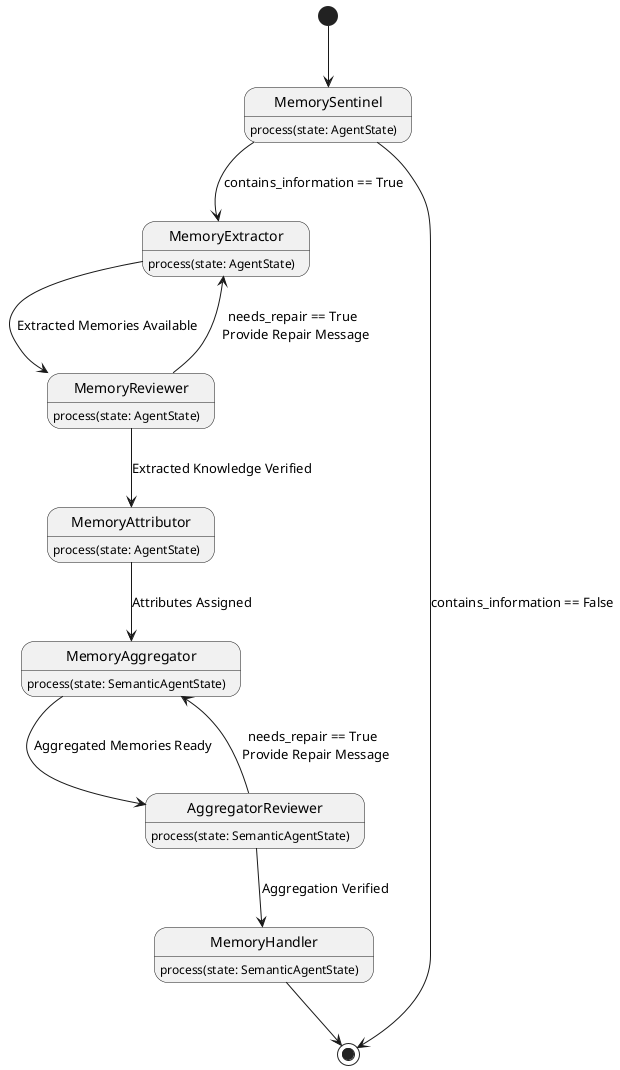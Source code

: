 @startuml
[*] --> MemorySentinel

state MemorySentinel {
    MemorySentinel: process(state: AgentState)
}

MemorySentinel --> MemoryExtractor : contains_information == True
MemorySentinel --> [*] : contains_information == False

state MemoryExtractor {
    MemoryExtractor: process(state: AgentState)
}

MemoryExtractor --> MemoryReviewer : Extracted Memories Available

state MemoryReviewer {
    MemoryReviewer: process(state: AgentState)
}

MemoryReviewer --> MemoryAttributor : Extracted Knowledge Verified
MemoryReviewer --> MemoryExtractor : needs_repair == True \n Provide Repair Message

state MemoryAttributor {
    MemoryAttributor: process(state: AgentState)
}


MemoryAttributor --> MemoryAggregator : Attributes Assigned

state MemoryAggregator {
    MemoryAggregator: process(state: SemanticAgentState)
}

MemoryAggregator --> AggregatorReviewer : Aggregated Memories Ready

state AggregatorReviewer {
    AggregatorReviewer: process(state: SemanticAgentState)
}

AggregatorReviewer --> MemoryHandler : Aggregation Verified
AggregatorReviewer --> MemoryAggregator : needs_repair == True \n Provide Repair Message

state MemoryHandler {
    MemoryHandler: process(state: SemanticAgentState)
}

MemoryHandler --> [*]

@enduml
